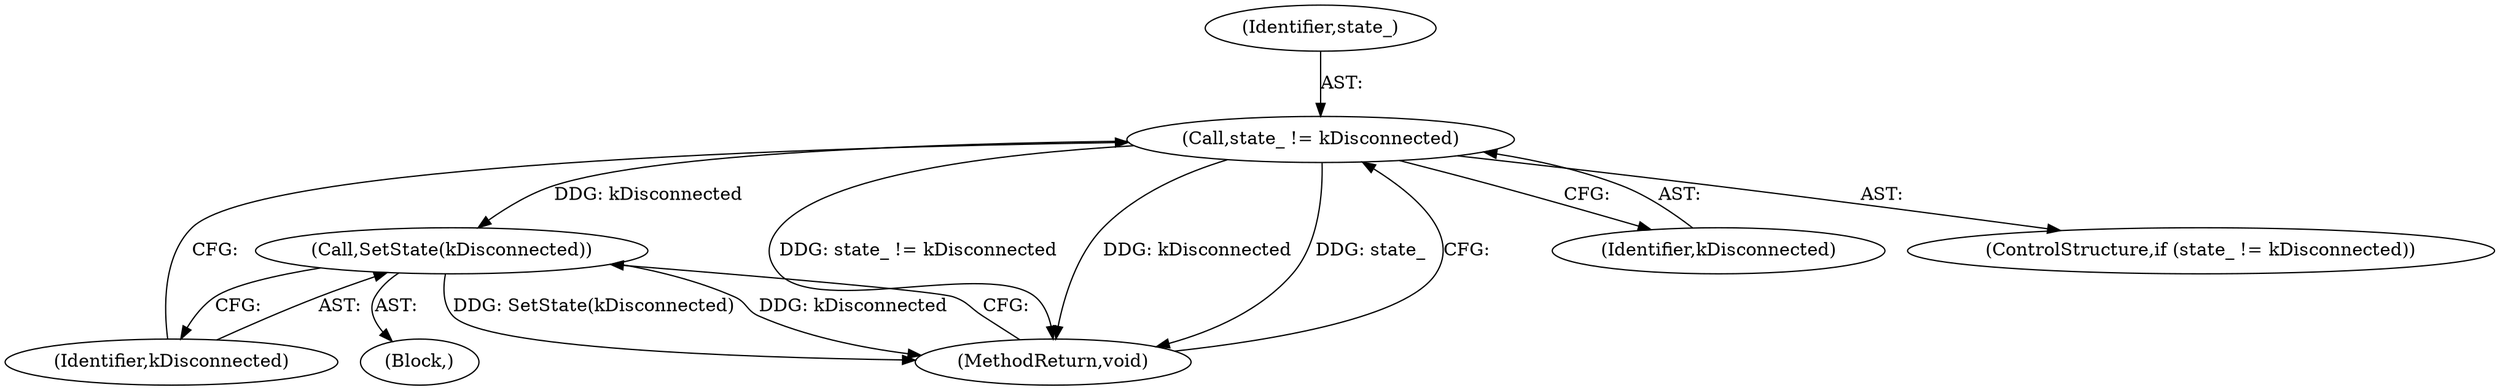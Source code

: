 digraph "0_Chrome_a46bcef82b29d30836a0f26226e3d4aca4fa9612_25@API" {
"1000119" [label="(Call,state_ != kDisconnected)"];
"1000123" [label="(Call,SetState(kDisconnected))"];
"1000123" [label="(Call,SetState(kDisconnected))"];
"1000124" [label="(Identifier,kDisconnected)"];
"1000122" [label="(Block,)"];
"1000121" [label="(Identifier,kDisconnected)"];
"1000118" [label="(ControlStructure,if (state_ != kDisconnected))"];
"1000119" [label="(Call,state_ != kDisconnected)"];
"1000125" [label="(MethodReturn,void)"];
"1000120" [label="(Identifier,state_)"];
"1000119" -> "1000118"  [label="AST: "];
"1000119" -> "1000121"  [label="CFG: "];
"1000120" -> "1000119"  [label="AST: "];
"1000121" -> "1000119"  [label="AST: "];
"1000124" -> "1000119"  [label="CFG: "];
"1000125" -> "1000119"  [label="CFG: "];
"1000119" -> "1000125"  [label="DDG: state_ != kDisconnected"];
"1000119" -> "1000125"  [label="DDG: kDisconnected"];
"1000119" -> "1000125"  [label="DDG: state_"];
"1000119" -> "1000123"  [label="DDG: kDisconnected"];
"1000123" -> "1000122"  [label="AST: "];
"1000123" -> "1000124"  [label="CFG: "];
"1000124" -> "1000123"  [label="AST: "];
"1000125" -> "1000123"  [label="CFG: "];
"1000123" -> "1000125"  [label="DDG: SetState(kDisconnected)"];
"1000123" -> "1000125"  [label="DDG: kDisconnected"];
}
